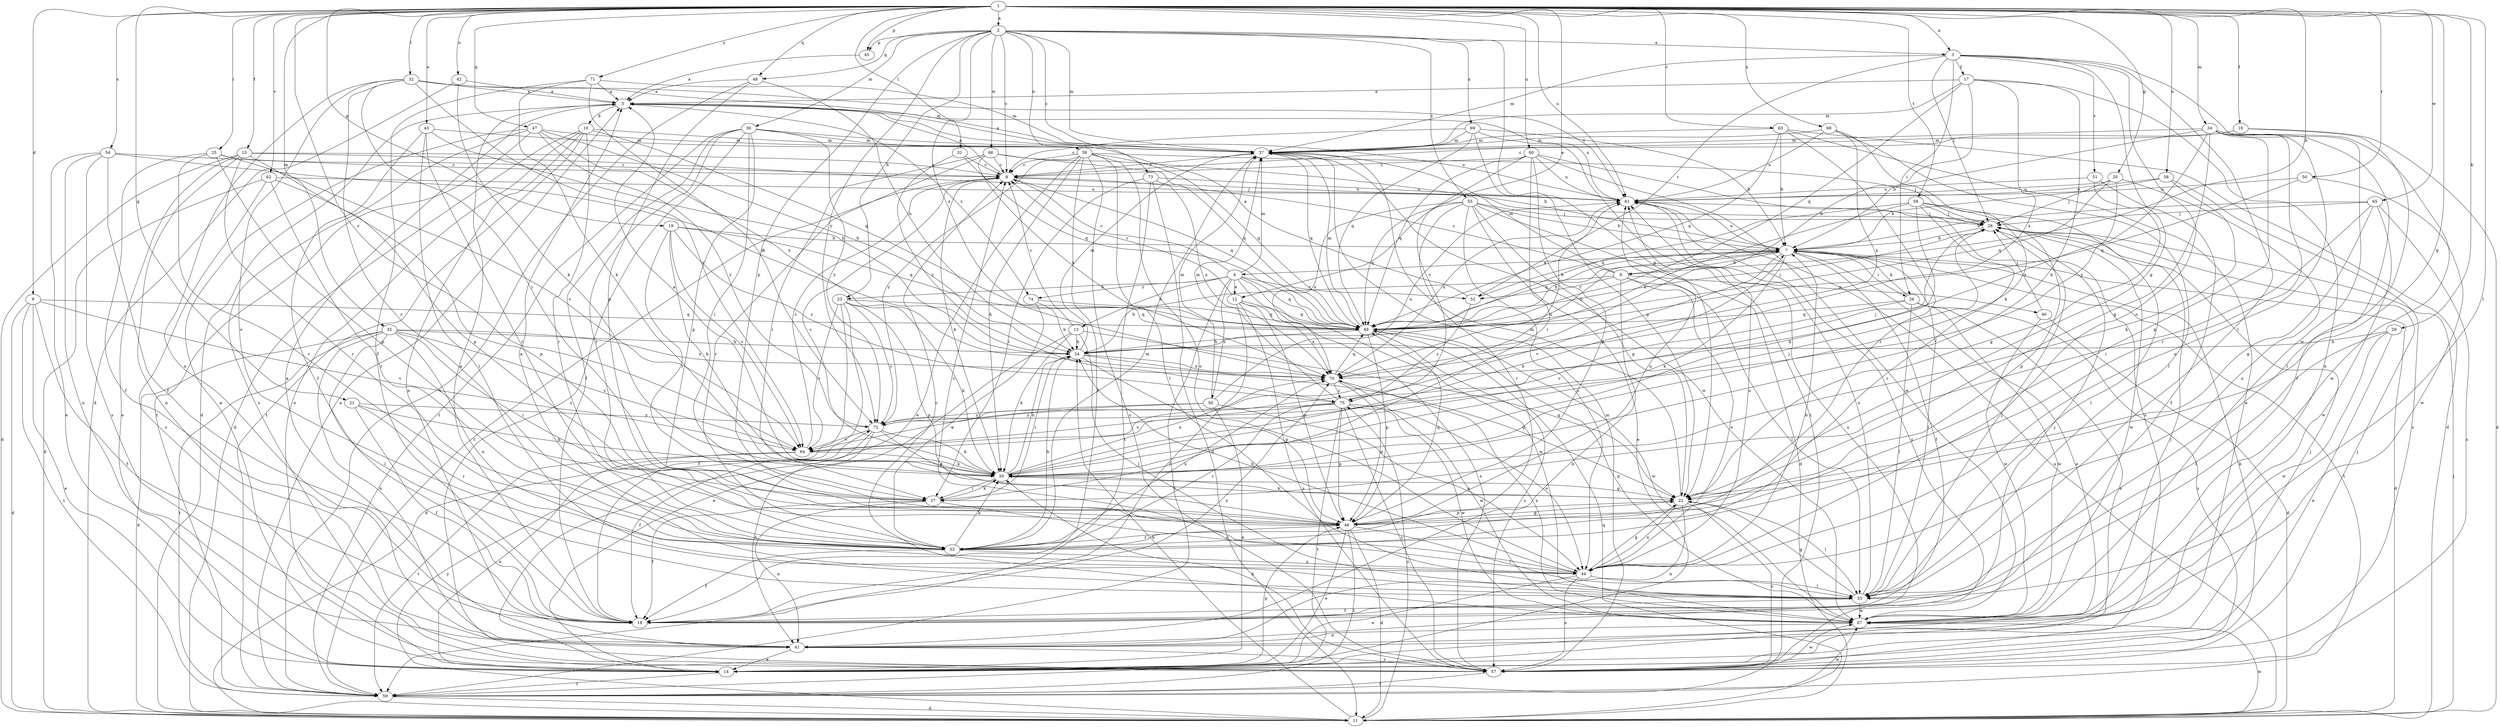 strict digraph  {
	1 -> 2 [label=a];
	1 -> 3 [label=a];
	2 -> 3 [label=a];
	7 -> 4 [label=a];
	8 -> 5 [label=a];
	17 -> 5 [label=a];
	18 -> 5 [label=a];
	30 -> 5 [label=a];
	32 -> 5 [label=a];
	33 -> 5 [label=a];
	37 -> 5 [label=a];
	41 -> 5 [label=a];
	42 -> 5 [label=a];
	45 -> 5 [label=a];
	48 -> 5 [label=a];
	52 -> 5 [label=a];
	59 -> 5 [label=a];
	71 -> 5 [label=a];
	1 -> 6 [label=b];
	7 -> 6 [label=b];
	19 -> 7 [label=b];
	26 -> 7 [label=b];
	28 -> 7 [label=b];
	30 -> 7 [label=b];
	34 -> 7 [label=b];
	38 -> 7 [label=b];
	44 -> 7 [label=b];
	49 -> 7 [label=b];
	52 -> 7 [label=b];
	55 -> 7 [label=b];
	57 -> 7 [label=b];
	63 -> 7 [label=b];
	65 -> 7 [label=b];
	66 -> 7 [label=b];
	69 -> 7 [label=b];
	2 -> 8 [label=c];
	4 -> 8 [label=c];
	6 -> 8 [label=c];
	12 -> 8 [label=c];
	13 -> 8 [label=c];
	15 -> 8 [label=c];
	16 -> 8 [label=c];
	25 -> 8 [label=c];
	30 -> 8 [label=c];
	31 -> 8 [label=c];
	37 -> 8 [label=c];
	39 -> 8 [label=c];
	44 -> 8 [label=c];
	54 -> 8 [label=c];
	60 -> 8 [label=c];
	64 -> 8 [label=c];
	66 -> 8 [label=c];
	67 -> 8 [label=c];
	69 -> 8 [label=c];
	1 -> 9 [label=d];
	5 -> 10 [label=d];
	5 -> 11 [label=d];
	7 -> 11 [label=d];
	9 -> 11 [label=d];
	10 -> 11 [label=d];
	15 -> 11 [label=d];
	16 -> 11 [label=d];
	23 -> 11 [label=d];
	35 -> 11 [label=d];
	40 -> 11 [label=d];
	42 -> 11 [label=d];
	46 -> 11 [label=d];
	55 -> 11 [label=d];
	59 -> 11 [label=d];
	62 -> 11 [label=d];
	63 -> 11 [label=d];
	73 -> 11 [label=d];
	1 -> 12 [label=e];
	4 -> 12 [label=e];
	4 -> 13 [label=e];
	7 -> 14 [label=e];
	9 -> 14 [label=e];
	10 -> 14 [label=e];
	13 -> 14 [label=e];
	15 -> 14 [label=e];
	26 -> 14 [label=e];
	29 -> 14 [label=e];
	39 -> 14 [label=e];
	41 -> 14 [label=e];
	44 -> 14 [label=e];
	46 -> 14 [label=e];
	47 -> 14 [label=e];
	54 -> 14 [label=e];
	55 -> 14 [label=e];
	56 -> 14 [label=e];
	63 -> 14 [label=e];
	64 -> 14 [label=e];
	1 -> 15 [label=f];
	1 -> 16 [label=f];
	3 -> 17 [label=f];
	7 -> 18 [label=f];
	9 -> 18 [label=f];
	12 -> 18 [label=f];
	21 -> 18 [label=f];
	23 -> 18 [label=f];
	25 -> 18 [label=f];
	27 -> 18 [label=f];
	33 -> 18 [label=f];
	34 -> 18 [label=f];
	36 -> 18 [label=f];
	39 -> 18 [label=f];
	43 -> 18 [label=f];
	51 -> 18 [label=f];
	53 -> 18 [label=f];
	54 -> 18 [label=f];
	71 -> 18 [label=f];
	72 -> 18 [label=f];
	1 -> 19 [label=g];
	1 -> 20 [label=g];
	1 -> 21 [label=g];
	1 -> 22 [label=g];
	2 -> 22 [label=g];
	3 -> 22 [label=g];
	13 -> 22 [label=g];
	24 -> 22 [label=g];
	30 -> 22 [label=g];
	33 -> 22 [label=g];
	34 -> 22 [label=g];
	44 -> 22 [label=g];
	46 -> 22 [label=g];
	51 -> 22 [label=g];
	55 -> 22 [label=g];
	65 -> 22 [label=g];
	69 -> 22 [label=g];
	72 -> 22 [label=g];
	2 -> 23 [label=h];
	4 -> 23 [label=h];
	6 -> 24 [label=h];
	7 -> 24 [label=h];
	11 -> 24 [label=h];
	13 -> 24 [label=h];
	17 -> 24 [label=h];
	29 -> 24 [label=h];
	30 -> 24 [label=h];
	35 -> 24 [label=h];
	43 -> 24 [label=h];
	44 -> 24 [label=h];
	47 -> 24 [label=h];
	48 -> 24 [label=h];
	49 -> 24 [label=h];
	53 -> 24 [label=h];
	54 -> 24 [label=h];
	74 -> 24 [label=h];
	1 -> 25 [label=i];
	3 -> 26 [label=i];
	7 -> 26 [label=i];
	19 -> 27 [label=i];
	24 -> 27 [label=i];
	30 -> 27 [label=i];
	32 -> 27 [label=i];
	35 -> 27 [label=i];
	36 -> 27 [label=i];
	60 -> 27 [label=i];
	65 -> 27 [label=i];
	66 -> 27 [label=i];
	73 -> 27 [label=i];
	3 -> 28 [label=j];
	11 -> 28 [label=j];
	14 -> 28 [label=j];
	15 -> 28 [label=j];
	18 -> 28 [label=j];
	20 -> 28 [label=j];
	30 -> 28 [label=j];
	33 -> 28 [label=j];
	39 -> 28 [label=j];
	40 -> 28 [label=j];
	41 -> 28 [label=j];
	49 -> 28 [label=j];
	55 -> 28 [label=j];
	57 -> 28 [label=j];
	58 -> 28 [label=j];
	61 -> 28 [label=j];
	65 -> 28 [label=j];
	75 -> 28 [label=j];
	1 -> 29 [label=k];
	7 -> 30 [label=k];
	8 -> 30 [label=k];
	13 -> 30 [label=k];
	17 -> 30 [label=k];
	19 -> 30 [label=k];
	21 -> 30 [label=k];
	22 -> 30 [label=k];
	23 -> 30 [label=k];
	27 -> 30 [label=k];
	38 -> 30 [label=k];
	39 -> 30 [label=k];
	42 -> 30 [label=k];
	53 -> 30 [label=k];
	57 -> 30 [label=k];
	58 -> 30 [label=k];
	64 -> 30 [label=k];
	68 -> 30 [label=k];
	71 -> 30 [label=k];
	72 -> 30 [label=k];
	1 -> 31 [label=l];
	1 -> 32 [label=l];
	1 -> 33 [label=l];
	3 -> 33 [label=l];
	6 -> 33 [label=l];
	7 -> 33 [label=l];
	13 -> 33 [label=l];
	16 -> 33 [label=l];
	22 -> 33 [label=l];
	26 -> 33 [label=l];
	29 -> 33 [label=l];
	35 -> 33 [label=l];
	39 -> 33 [label=l];
	43 -> 33 [label=l];
	44 -> 33 [label=l];
	46 -> 33 [label=l];
	58 -> 33 [label=l];
	68 -> 33 [label=l];
	1 -> 34 [label=m];
	1 -> 35 [label=m];
	2 -> 36 [label=m];
	2 -> 37 [label=m];
	3 -> 37 [label=m];
	4 -> 37 [label=m];
	6 -> 37 [label=m];
	10 -> 37 [label=m];
	16 -> 37 [label=m];
	17 -> 37 [label=m];
	22 -> 37 [label=m];
	24 -> 37 [label=m];
	32 -> 37 [label=m];
	34 -> 37 [label=m];
	36 -> 37 [label=m];
	43 -> 37 [label=m];
	47 -> 37 [label=m];
	49 -> 37 [label=m];
	53 -> 37 [label=m];
	56 -> 37 [label=m];
	57 -> 37 [label=m];
	63 -> 37 [label=m];
	68 -> 37 [label=m];
	69 -> 37 [label=m];
	71 -> 37 [label=m];
	75 -> 37 [label=m];
	1 -> 38 [label=n];
	2 -> 39 [label=n];
	6 -> 40 [label=n];
	6 -> 41 [label=n];
	10 -> 41 [label=n];
	15 -> 41 [label=n];
	17 -> 41 [label=n];
	22 -> 41 [label=n];
	27 -> 41 [label=n];
	32 -> 41 [label=n];
	35 -> 41 [label=n];
	54 -> 41 [label=n];
	67 -> 41 [label=n];
	72 -> 41 [label=n];
	1 -> 42 [label=o];
	1 -> 43 [label=o];
	3 -> 44 [label=o];
	6 -> 44 [label=o];
	20 -> 44 [label=o];
	22 -> 44 [label=o];
	27 -> 44 [label=o];
	32 -> 44 [label=o];
	34 -> 44 [label=o];
	35 -> 44 [label=o];
	39 -> 44 [label=o];
	53 -> 44 [label=o];
	55 -> 44 [label=o];
	56 -> 44 [label=o];
	75 -> 44 [label=o];
	1 -> 45 [label=p];
	2 -> 45 [label=p];
	2 -> 46 [label=p];
	12 -> 46 [label=p];
	14 -> 46 [label=p];
	15 -> 46 [label=p];
	22 -> 46 [label=p];
	23 -> 46 [label=p];
	24 -> 46 [label=p];
	25 -> 46 [label=p];
	34 -> 46 [label=p];
	36 -> 46 [label=p];
	48 -> 46 [label=p];
	49 -> 46 [label=p];
	58 -> 46 [label=p];
	60 -> 46 [label=p];
	62 -> 46 [label=p];
	70 -> 46 [label=p];
	75 -> 46 [label=p];
	1 -> 47 [label=q];
	1 -> 48 [label=q];
	2 -> 48 [label=q];
	4 -> 49 [label=q];
	7 -> 49 [label=q];
	8 -> 49 [label=q];
	9 -> 49 [label=q];
	10 -> 49 [label=q];
	11 -> 49 [label=q];
	12 -> 49 [label=q];
	17 -> 49 [label=q];
	19 -> 49 [label=q];
	20 -> 49 [label=q];
	23 -> 49 [label=q];
	26 -> 49 [label=q];
	31 -> 49 [label=q];
	37 -> 49 [label=q];
	39 -> 49 [label=q];
	46 -> 49 [label=q];
	50 -> 49 [label=q];
	55 -> 49 [label=q];
	58 -> 49 [label=q];
	60 -> 49 [label=q];
	63 -> 49 [label=q];
	66 -> 49 [label=q];
	67 -> 49 [label=q];
	69 -> 49 [label=q];
	70 -> 49 [label=q];
	74 -> 49 [label=q];
	1 -> 50 [label=r];
	3 -> 51 [label=r];
	3 -> 52 [label=r];
	4 -> 52 [label=r];
	6 -> 52 [label=r];
	10 -> 53 [label=r];
	15 -> 53 [label=r];
	21 -> 53 [label=r];
	25 -> 53 [label=r];
	32 -> 53 [label=r];
	34 -> 53 [label=r];
	36 -> 53 [label=r];
	43 -> 53 [label=r];
	46 -> 53 [label=r];
	55 -> 53 [label=r];
	58 -> 53 [label=r];
	62 -> 53 [label=r];
	63 -> 53 [label=r];
	66 -> 53 [label=r];
	74 -> 53 [label=r];
	75 -> 53 [label=r];
	1 -> 54 [label=s];
	2 -> 55 [label=s];
	4 -> 56 [label=s];
	4 -> 57 [label=s];
	12 -> 57 [label=s];
	22 -> 57 [label=s];
	26 -> 57 [label=s];
	36 -> 57 [label=s];
	38 -> 57 [label=s];
	39 -> 57 [label=s];
	41 -> 57 [label=s];
	44 -> 57 [label=s];
	47 -> 57 [label=s];
	49 -> 57 [label=s];
	54 -> 57 [label=s];
	60 -> 57 [label=s];
	61 -> 57 [label=s];
	62 -> 57 [label=s];
	65 -> 57 [label=s];
	75 -> 57 [label=s];
	1 -> 58 [label=t];
	4 -> 59 [label=t];
	7 -> 59 [label=t];
	8 -> 59 [label=t];
	9 -> 59 [label=t];
	10 -> 59 [label=t];
	14 -> 59 [label=t];
	35 -> 59 [label=t];
	36 -> 59 [label=t];
	46 -> 59 [label=t];
	47 -> 59 [label=t];
	48 -> 59 [label=t];
	57 -> 59 [label=t];
	64 -> 59 [label=t];
	69 -> 59 [label=t];
	73 -> 59 [label=t];
	75 -> 59 [label=t];
	1 -> 60 [label=u];
	1 -> 61 [label=u];
	5 -> 61 [label=u];
	7 -> 61 [label=u];
	8 -> 61 [label=u];
	11 -> 61 [label=u];
	20 -> 61 [label=u];
	32 -> 61 [label=u];
	33 -> 61 [label=u];
	36 -> 61 [label=u];
	38 -> 61 [label=u];
	41 -> 61 [label=u];
	44 -> 61 [label=u];
	46 -> 61 [label=u];
	50 -> 61 [label=u];
	51 -> 61 [label=u];
	56 -> 61 [label=u];
	60 -> 61 [label=u];
	62 -> 61 [label=u];
	68 -> 61 [label=u];
	72 -> 61 [label=u];
	73 -> 61 [label=u];
	1 -> 62 [label=v];
	1 -> 63 [label=v];
	1 -> 64 [label=v];
	7 -> 64 [label=v];
	9 -> 64 [label=v];
	19 -> 64 [label=v];
	23 -> 64 [label=v];
	25 -> 64 [label=v];
	26 -> 64 [label=v];
	32 -> 64 [label=v];
	35 -> 64 [label=v];
	56 -> 64 [label=v];
	72 -> 64 [label=v];
	75 -> 64 [label=v];
	1 -> 65 [label=w];
	2 -> 66 [label=w];
	3 -> 67 [label=w];
	4 -> 67 [label=w];
	11 -> 67 [label=w];
	26 -> 67 [label=w];
	28 -> 67 [label=w];
	29 -> 67 [label=w];
	33 -> 67 [label=w];
	34 -> 67 [label=w];
	37 -> 67 [label=w];
	40 -> 67 [label=w];
	49 -> 67 [label=w];
	50 -> 67 [label=w];
	57 -> 67 [label=w];
	59 -> 67 [label=w];
	60 -> 67 [label=w];
	65 -> 67 [label=w];
	70 -> 67 [label=w];
	75 -> 67 [label=w];
	1 -> 68 [label=x];
	2 -> 69 [label=x];
	2 -> 70 [label=x];
	12 -> 70 [label=x];
	17 -> 70 [label=x];
	18 -> 70 [label=x];
	20 -> 70 [label=x];
	24 -> 70 [label=x];
	30 -> 70 [label=x];
	35 -> 70 [label=x];
	47 -> 70 [label=x];
	53 -> 70 [label=x];
	55 -> 70 [label=x];
	58 -> 70 [label=x];
	61 -> 70 [label=x];
	66 -> 70 [label=x];
	67 -> 70 [label=x];
	68 -> 70 [label=x];
	73 -> 70 [label=x];
	1 -> 71 [label=y];
	2 -> 72 [label=y];
	11 -> 72 [label=y];
	21 -> 72 [label=y];
	23 -> 72 [label=y];
	34 -> 72 [label=y];
	36 -> 72 [label=y];
	39 -> 72 [label=y];
	47 -> 72 [label=y];
	56 -> 72 [label=y];
	71 -> 72 [label=y];
	75 -> 72 [label=y];
	2 -> 73 [label=z];
	4 -> 74 [label=z];
	5 -> 74 [label=z];
	11 -> 75 [label=z];
	19 -> 75 [label=z];
	31 -> 75 [label=z];
	52 -> 75 [label=z];
	60 -> 75 [label=z];
	70 -> 75 [label=z];
}

